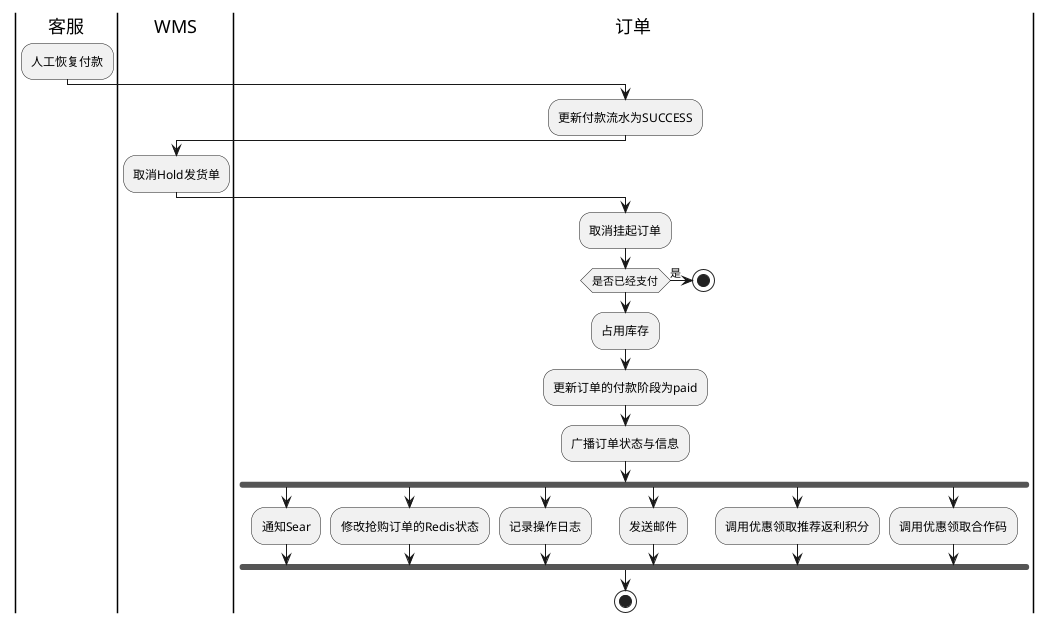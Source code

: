 @startuml



|客服|
:人工恢复付款;
|WMS|
|订单|
:更新付款流水为SUCCESS;


|WMS|
:取消Hold发货单;
|订单|
:取消挂起订单;


if(是否已经支付)then(是)
    stop;
endif

:占用库存;
:更新订单的付款阶段为paid;

:广播订单状态与信息;

fork

|订单|
:通知Sear;
fork again
:修改抢购订单的Redis状态;
fork again
:记录操作日志;
fork again
:发送邮件;
fork again
:调用优惠领取推荐返利积分;

fork again
:调用优惠领取合作码;
end fork

stop
@enduml

